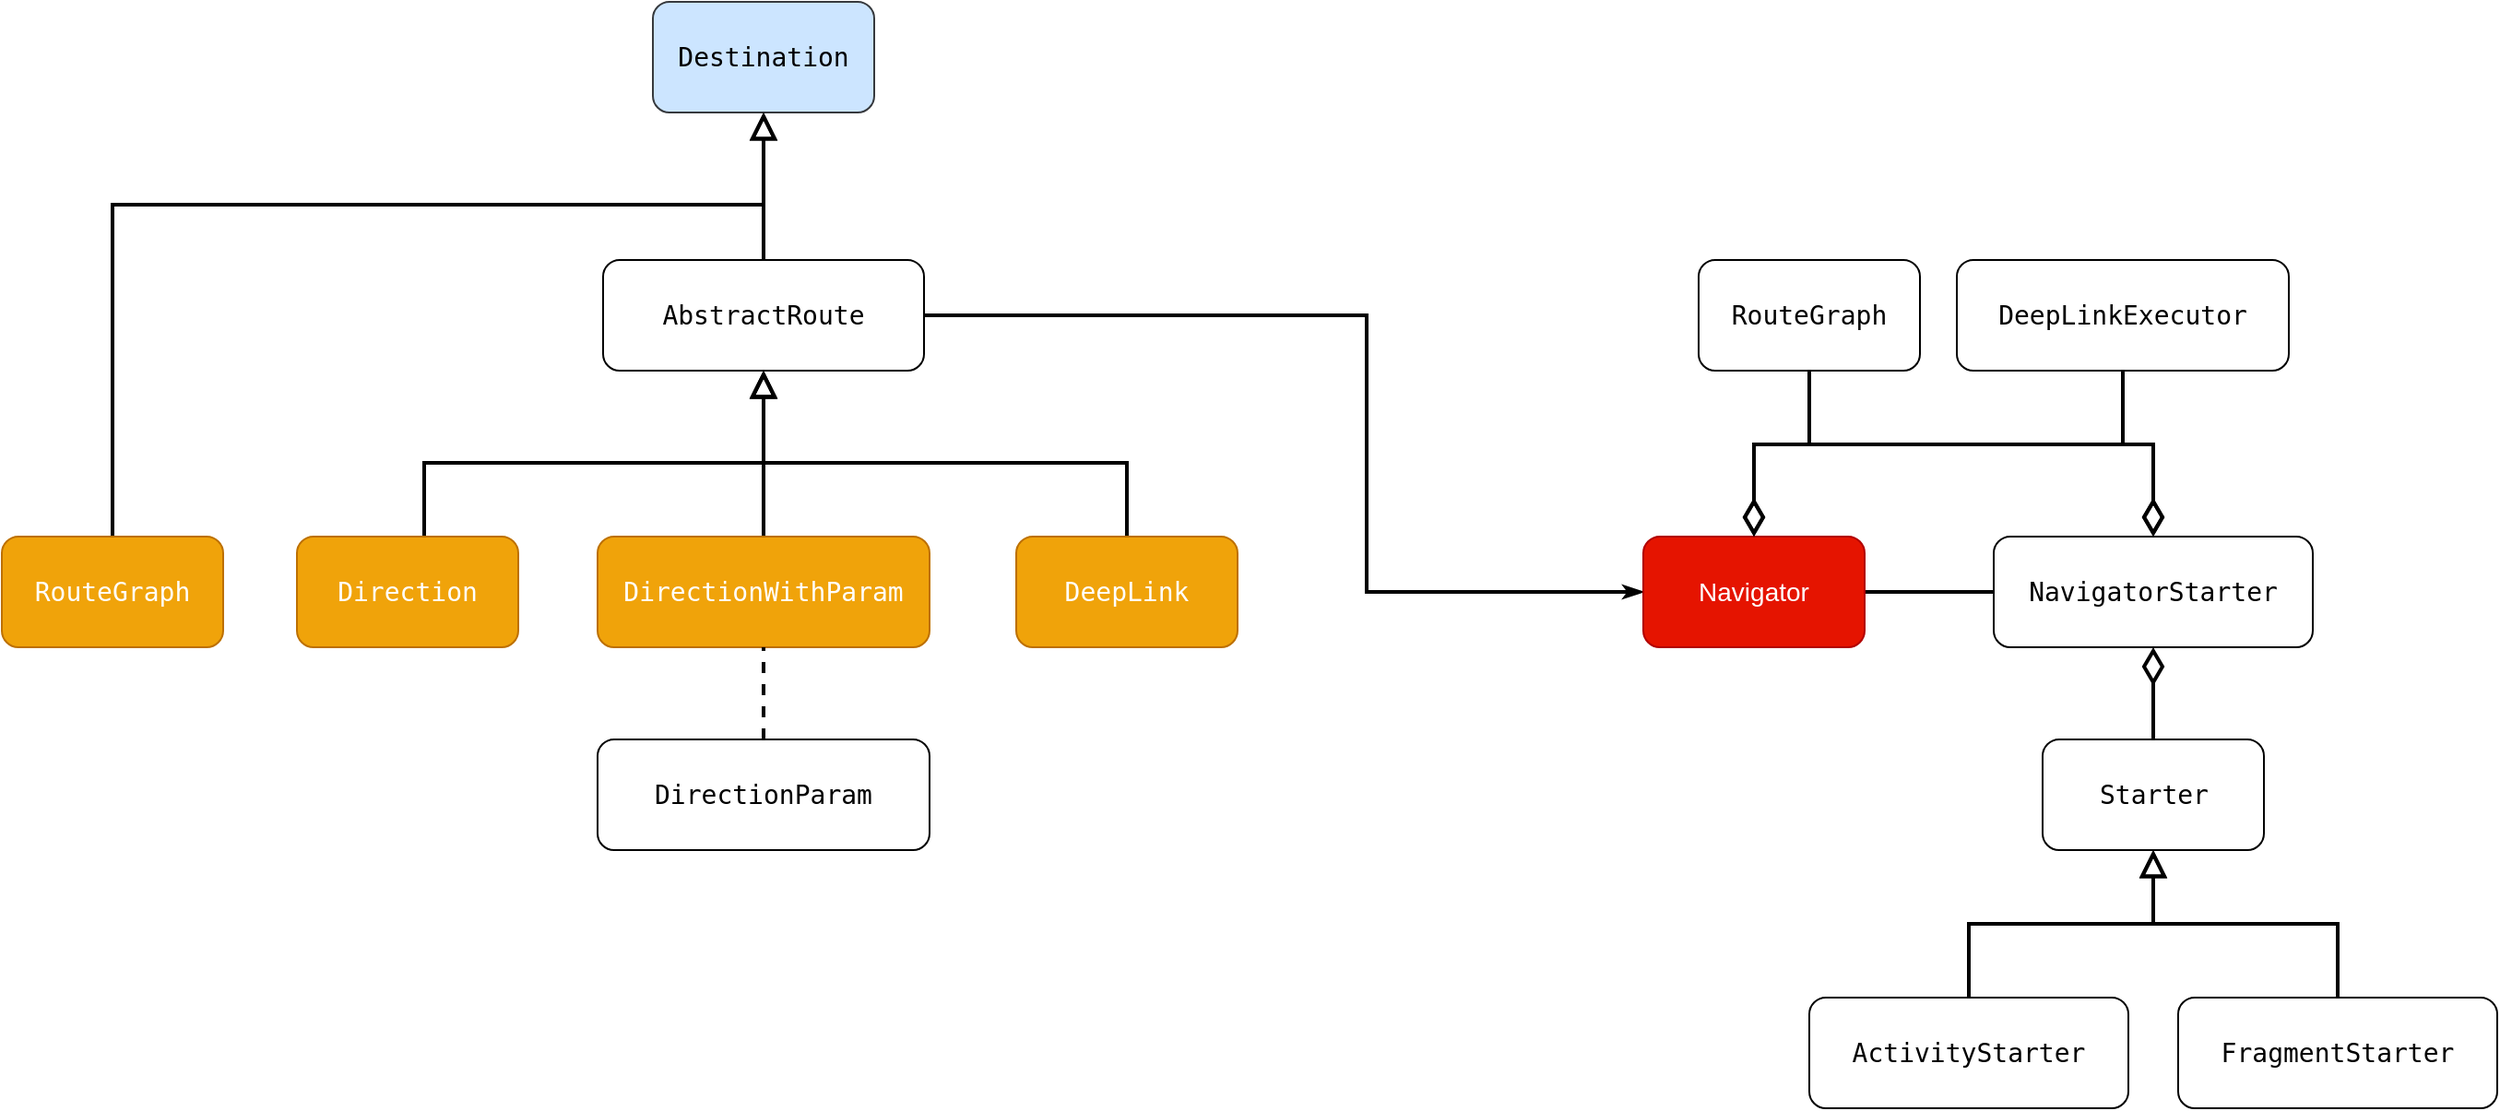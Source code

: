 <mxfile version="14.2.4" type="embed">
    <diagram id="yOdpn-by7I7Gl84h7DHu" name="페이지-1">
        <mxGraphModel dx="1241" dy="1088" grid="1" gridSize="10" guides="1" tooltips="1" connect="1" arrows="1" fold="1" page="1" pageScale="1" pageWidth="827" pageHeight="1169" background="none" math="0" shadow="0">
            <root>
                <mxCell id="0"/>
                <mxCell id="1" parent="0"/>
                <mxCell id="2" value="&lt;pre style=&quot;font-family: menlo, monospace; font-size: 14px;&quot;&gt;Destination&lt;/pre&gt;" style="rounded=1;whiteSpace=wrap;html=1;fillColor=#cce5ff;strokeColor=#36393d;labelBackgroundColor=none;fontColor=#000000;fontSize=14;" parent="1" vertex="1">
                    <mxGeometry x="413" y="30" width="120" height="60" as="geometry"/>
                </mxCell>
                <mxCell id="9" style="edgeStyle=orthogonalEdgeStyle;rounded=0;orthogonalLoop=1;jettySize=auto;html=1;entryX=0.5;entryY=1;entryDx=0;entryDy=0;strokeWidth=2;endArrow=block;endFill=0;endSize=10;" parent="1" source="6" target="18" edge="1">
                    <mxGeometry relative="1" as="geometry">
                        <mxPoint x="473" y="250" as="targetPoint"/>
                        <Array as="points">
                            <mxPoint x="289" y="280"/>
                            <mxPoint x="473" y="280"/>
                        </Array>
                    </mxGeometry>
                </mxCell>
                <mxCell id="6" value="&lt;pre style=&quot;font-family: menlo, monospace; font-size: 14px;&quot;&gt;Direction&lt;/pre&gt;" style="rounded=1;whiteSpace=wrap;html=1;fillColor=#f0a30a;strokeColor=#BD7000;labelBackgroundColor=none;fontColor=#FFFFFF;fontSize=14;" parent="1" vertex="1">
                    <mxGeometry x="220" y="320" width="120" height="60" as="geometry"/>
                </mxCell>
                <mxCell id="10" style="edgeStyle=orthogonalEdgeStyle;rounded=0;orthogonalLoop=1;jettySize=auto;html=1;exitX=0.5;exitY=0;exitDx=0;exitDy=0;entryX=0.5;entryY=1;entryDx=0;entryDy=0;strokeWidth=2;endArrow=block;endFill=0;endSize=10;" parent="1" source="8" target="18" edge="1">
                    <mxGeometry relative="1" as="geometry">
                        <Array as="points">
                            <mxPoint x="670" y="280"/>
                            <mxPoint x="473" y="280"/>
                        </Array>
                    </mxGeometry>
                </mxCell>
                <mxCell id="8" value="&lt;pre style=&quot;font-family: menlo, monospace; font-size: 14px;&quot;&gt;&lt;pre style=&quot;font-family: menlo, monospace; font-size: 14px;&quot;&gt;DeepLink&lt;/pre&gt;&lt;/pre&gt;" style="rounded=1;whiteSpace=wrap;html=1;fontColor=#ffffff;fillColor=#f0a30a;strokeColor=#BD7000;labelBackgroundColor=none;fontSize=14;" parent="1" vertex="1">
                    <mxGeometry x="610" y="320" width="120" height="60" as="geometry"/>
                </mxCell>
                <mxCell id="12" style="edgeStyle=orthogonalEdgeStyle;rounded=0;orthogonalLoop=1;jettySize=auto;html=1;entryX=0.5;entryY=1;entryDx=0;entryDy=0;strokeWidth=2;endArrow=block;endFill=0;endSize=10;" parent="1" source="11" target="18" edge="1">
                    <mxGeometry relative="1" as="geometry">
                        <Array as="points"/>
                    </mxGeometry>
                </mxCell>
                <mxCell id="11" value="&lt;pre style=&quot;font-family: menlo, monospace; font-size: 14px;&quot;&gt;&lt;pre style=&quot;font-family: menlo, monospace; font-size: 14px;&quot;&gt;DirectionWithParam&lt;/pre&gt;&lt;/pre&gt;" style="rounded=1;whiteSpace=wrap;html=1;fillColor=#f0a30a;strokeColor=#BD7000;labelBackgroundColor=none;fontColor=#FFFFFF;fontSize=14;" parent="1" vertex="1">
                    <mxGeometry x="383" y="320" width="180" height="60" as="geometry"/>
                </mxCell>
                <mxCell id="15" style="edgeStyle=orthogonalEdgeStyle;rounded=0;orthogonalLoop=1;jettySize=auto;html=1;entryX=0.5;entryY=1;entryDx=0;entryDy=0;endArrow=none;endFill=0;dashed=1;strokeWidth=2;" parent="1" source="14" target="11" edge="1">
                    <mxGeometry relative="1" as="geometry"/>
                </mxCell>
                <mxCell id="14" value="&lt;pre style=&quot;font-family: menlo, monospace; font-size: 14px;&quot;&gt;&lt;pre style=&quot;font-family: menlo, monospace; font-size: 14px;&quot;&gt;&lt;pre style=&quot;font-family: menlo, monospace; font-size: 14px;&quot;&gt;DirectionParam&lt;/pre&gt;&lt;/pre&gt;&lt;/pre&gt;" style="rounded=1;whiteSpace=wrap;html=1;fontSize=14;labelBackgroundColor=none;" parent="1" vertex="1">
                    <mxGeometry x="383" y="430" width="180" height="60" as="geometry"/>
                </mxCell>
                <mxCell id="17" style="edgeStyle=orthogonalEdgeStyle;rounded=0;orthogonalLoop=1;jettySize=auto;html=1;entryX=0.5;entryY=1;entryDx=0;entryDy=0;endArrow=block;endFill=0;exitX=0.5;exitY=0;exitDx=0;exitDy=0;strokeWidth=2;endSize=10;" parent="1" source="16" target="2" edge="1">
                    <mxGeometry relative="1" as="geometry">
                        <Array as="points">
                            <mxPoint x="120" y="140"/>
                            <mxPoint x="473" y="140"/>
                        </Array>
                    </mxGeometry>
                </mxCell>
                <mxCell id="16" value="&lt;pre style=&quot;font-family: menlo, monospace; font-size: 14px;&quot;&gt;&lt;pre style=&quot;font-family: menlo, monospace; font-size: 14px;&quot;&gt;&lt;pre style=&quot;font-family: menlo, monospace; font-size: 14px;&quot;&gt;RouteGraph&lt;/pre&gt;&lt;/pre&gt;&lt;/pre&gt;" style="rounded=1;whiteSpace=wrap;html=1;fillColor=#f0a30a;strokeColor=#BD7000;labelBackgroundColor=none;fontColor=#FFFFFF;fontSize=14;" parent="1" vertex="1">
                    <mxGeometry x="60" y="320" width="120" height="60" as="geometry"/>
                </mxCell>
                <mxCell id="19" style="edgeStyle=orthogonalEdgeStyle;rounded=0;orthogonalLoop=1;jettySize=auto;html=1;entryX=0.5;entryY=1;entryDx=0;entryDy=0;endArrow=block;endFill=0;strokeWidth=2;endSize=10;" parent="1" source="18" target="2" edge="1">
                    <mxGeometry relative="1" as="geometry"/>
                </mxCell>
                <mxCell id="21" style="edgeStyle=orthogonalEdgeStyle;rounded=0;orthogonalLoop=1;jettySize=auto;html=1;entryX=0;entryY=0.5;entryDx=0;entryDy=0;endArrow=classicThin;endFill=1;fontColor=#000000;strokeWidth=2;endSize=5;" parent="1" source="18" target="20" edge="1">
                    <mxGeometry relative="1" as="geometry">
                        <Array as="points">
                            <mxPoint x="800" y="200"/>
                            <mxPoint x="800" y="350"/>
                        </Array>
                    </mxGeometry>
                </mxCell>
                <mxCell id="18" value="&lt;pre style=&quot;font-family: menlo, monospace; font-size: 14px;&quot;&gt;AbstractRoute&lt;/pre&gt;" style="rounded=1;whiteSpace=wrap;html=1;fontSize=14;labelBackgroundColor=none;" parent="1" vertex="1">
                    <mxGeometry x="386" y="170" width="174" height="60" as="geometry"/>
                </mxCell>
                <mxCell id="36" style="edgeStyle=orthogonalEdgeStyle;rounded=0;orthogonalLoop=1;jettySize=auto;html=1;entryX=0;entryY=0.5;entryDx=0;entryDy=0;endArrow=none;endFill=0;endSize=15;strokeWidth=2;fontSize=14;fontColor=#000000;exitX=1;exitY=0.5;exitDx=0;exitDy=0;" parent="1" source="20" target="27" edge="1">
                    <mxGeometry relative="1" as="geometry">
                        <mxPoint x="990" y="400" as="sourcePoint"/>
                    </mxGeometry>
                </mxCell>
                <mxCell id="20" value="Navigator" style="rounded=1;whiteSpace=wrap;html=1;labelBackgroundColor=none;fillColor=#e51400;strokeColor=#B20000;fontSize=14;fontColor=#ffffff;" parent="1" vertex="1">
                    <mxGeometry x="950" y="320" width="120" height="60" as="geometry"/>
                </mxCell>
                <mxCell id="23" style="edgeStyle=orthogonalEdgeStyle;rounded=0;orthogonalLoop=1;jettySize=auto;html=1;entryX=0.5;entryY=0;entryDx=0;entryDy=0;endArrow=diamondThin;endFill=0;fontColor=#000000;strokeWidth=2;endSize=15;exitX=0.5;exitY=1;exitDx=0;exitDy=0;" parent="1" source="22" target="20" edge="1">
                    <mxGeometry relative="1" as="geometry">
                        <mxPoint x="890" y="250" as="sourcePoint"/>
                        <Array as="points">
                            <mxPoint x="1040" y="270"/>
                            <mxPoint x="1010" y="270"/>
                        </Array>
                    </mxGeometry>
                </mxCell>
                <mxCell id="37" style="edgeStyle=orthogonalEdgeStyle;rounded=0;orthogonalLoop=1;jettySize=auto;html=1;entryX=0.5;entryY=0;entryDx=0;entryDy=0;endArrow=diamondThin;endFill=0;endSize=15;strokeWidth=2;fontSize=14;fontColor=#000000;exitX=0.5;exitY=1;exitDx=0;exitDy=0;" parent="1" source="22" target="27" edge="1">
                    <mxGeometry relative="1" as="geometry">
                        <Array as="points">
                            <mxPoint x="1040" y="270"/>
                            <mxPoint x="1227" y="270"/>
                        </Array>
                    </mxGeometry>
                </mxCell>
                <mxCell id="22" value="&lt;pre style=&quot;font-family: menlo, monospace; font-size: 14px;&quot;&gt;RouteGraph&lt;/pre&gt;" style="rounded=1;whiteSpace=wrap;html=1;labelBackgroundColor=none;fontSize=14;" parent="1" vertex="1">
                    <mxGeometry x="980" y="170" width="120" height="60" as="geometry"/>
                </mxCell>
                <mxCell id="25" style="edgeStyle=orthogonalEdgeStyle;rounded=0;orthogonalLoop=1;jettySize=auto;html=1;endArrow=diamondThin;endFill=0;endSize=15;strokeWidth=2;fontColor=#000000;entryX=0.5;entryY=0;entryDx=0;entryDy=0;exitX=0.5;exitY=1;exitDx=0;exitDy=0;" parent="1" source="24" target="20" edge="1">
                    <mxGeometry relative="1" as="geometry">
                        <mxPoint x="890" y="290" as="targetPoint"/>
                        <Array as="points">
                            <mxPoint x="1210" y="270"/>
                            <mxPoint x="1010" y="270"/>
                        </Array>
                    </mxGeometry>
                </mxCell>
                <mxCell id="38" style="edgeStyle=orthogonalEdgeStyle;rounded=0;orthogonalLoop=1;jettySize=auto;html=1;entryX=0.5;entryY=0;entryDx=0;entryDy=0;endArrow=diamondThin;endFill=0;endSize=15;strokeWidth=2;fontSize=14;fontColor=#000000;" parent="1" source="24" target="27" edge="1">
                    <mxGeometry relative="1" as="geometry"/>
                </mxCell>
                <mxCell id="24" value="&lt;pre style=&quot;font-family: menlo, monospace; font-size: 14px;&quot;&gt;&lt;pre style=&quot;font-family: menlo, monospace; font-size: 14px;&quot;&gt;DeepLinkExecutor&lt;/pre&gt;&lt;/pre&gt;" style="rounded=1;whiteSpace=wrap;html=1;labelBackgroundColor=none;fontSize=14;" parent="1" vertex="1">
                    <mxGeometry x="1120" y="170" width="180" height="60" as="geometry"/>
                </mxCell>
                <mxCell id="27" value="&lt;pre style=&quot;font-family: menlo, monospace; font-size: 14px;&quot;&gt;&lt;pre style=&quot;font-family: &amp;quot;menlo&amp;quot; , monospace ; font-size: 10.5pt&quot;&gt;NavigatorStarter&lt;/pre&gt;&lt;/pre&gt;" style="rounded=1;whiteSpace=wrap;html=1;labelBackgroundColor=none;fontSize=14;" parent="1" vertex="1">
                    <mxGeometry x="1140" y="320" width="173" height="60" as="geometry"/>
                </mxCell>
                <mxCell id="35" style="edgeStyle=orthogonalEdgeStyle;rounded=0;orthogonalLoop=1;jettySize=auto;html=1;entryX=0.5;entryY=1;entryDx=0;entryDy=0;endArrow=diamondThin;endFill=0;endSize=15;strokeWidth=2;fontSize=14;fontColor=#000000;exitX=0.5;exitY=0;exitDx=0;exitDy=0;exitPerimeter=0;" parent="1" source="29" target="27" edge="1">
                    <mxGeometry relative="1" as="geometry">
                        <Array as="points">
                            <mxPoint x="1227" y="420"/>
                            <mxPoint x="1227" y="420"/>
                        </Array>
                    </mxGeometry>
                </mxCell>
                <mxCell id="29" value="&lt;pre style=&quot;font-family: menlo, monospace; font-size: 10.5pt;&quot;&gt;Starter&lt;/pre&gt;" style="rounded=1;whiteSpace=wrap;html=1;labelBackgroundColor=none;fontSize=14;" parent="1" vertex="1">
                    <mxGeometry x="1166.5" y="430" width="120" height="60" as="geometry"/>
                </mxCell>
                <mxCell id="32" style="edgeStyle=orthogonalEdgeStyle;rounded=0;orthogonalLoop=1;jettySize=auto;html=1;entryX=0.5;entryY=1;entryDx=0;entryDy=0;endArrow=block;endFill=0;endSize=10;strokeWidth=2;fontSize=14;fontColor=#000000;" parent="1" source="30" target="29" edge="1">
                    <mxGeometry relative="1" as="geometry"/>
                </mxCell>
                <mxCell id="30" value="&lt;pre style=&quot;font-family: menlo, monospace; font-size: 14px;&quot;&gt;&lt;pre style=&quot;font-family: &amp;quot;menlo&amp;quot; , monospace ; font-size: 10.5pt&quot;&gt;&lt;pre style=&quot;font-family: &amp;quot;menlo&amp;quot; , monospace ; font-size: 10.5pt&quot;&gt;ActivityStarter&lt;/pre&gt;&lt;/pre&gt;&lt;/pre&gt;" style="rounded=1;whiteSpace=wrap;html=1;labelBackgroundColor=none;fontSize=14;" parent="1" vertex="1">
                    <mxGeometry x="1040" y="570" width="173" height="60" as="geometry"/>
                </mxCell>
                <mxCell id="33" style="edgeStyle=orthogonalEdgeStyle;rounded=0;orthogonalLoop=1;jettySize=auto;html=1;entryX=0.5;entryY=1;entryDx=0;entryDy=0;endArrow=block;endFill=0;endSize=10;strokeWidth=2;fontSize=14;fontColor=#000000;" parent="1" source="31" target="29" edge="1">
                    <mxGeometry relative="1" as="geometry"/>
                </mxCell>
                <mxCell id="31" value="&lt;pre style=&quot;font-family: menlo, monospace; font-size: 14px;&quot;&gt;&lt;pre style=&quot;font-family: &amp;quot;menlo&amp;quot; , monospace ; font-size: 10.5pt&quot;&gt;&lt;pre style=&quot;font-family: &amp;quot;menlo&amp;quot; , monospace ; font-size: 10.5pt&quot;&gt;&lt;pre style=&quot;font-family: &amp;quot;menlo&amp;quot; , monospace ; font-size: 10.5pt&quot;&gt;FragmentStarter&lt;/pre&gt;&lt;/pre&gt;&lt;/pre&gt;&lt;/pre&gt;" style="rounded=1;whiteSpace=wrap;html=1;labelBackgroundColor=none;fontSize=14;" parent="1" vertex="1">
                    <mxGeometry x="1240" y="570" width="173" height="60" as="geometry"/>
                </mxCell>
            </root>
        </mxGraphModel>
    </diagram>
</mxfile>